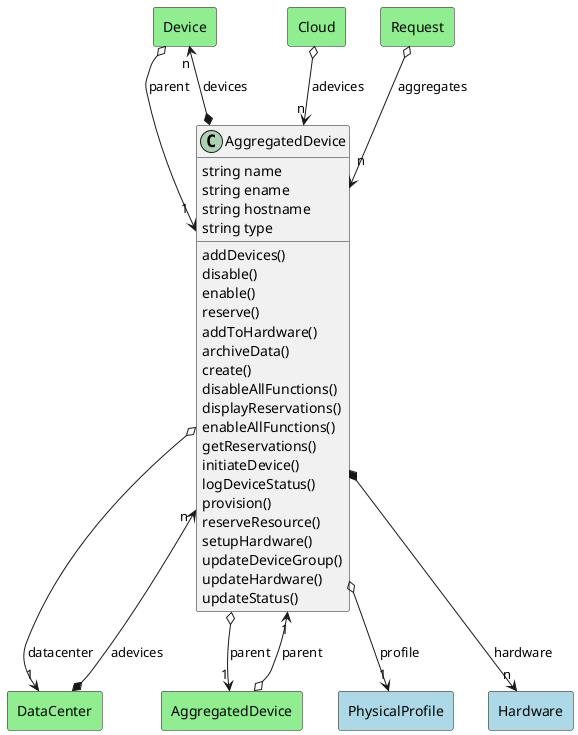 @startuml

class "AggregatedDevice" as Model {
 string name
 string ename
 string hostname
 string type

 addDevices()
 disable()
 enable()
 reserve()
 addToHardware()
 archiveData()
 create()
 disableAllFunctions()
 displayReservations()
 enableAllFunctions()
 getReservations()
 initiateDevice()
 logDeviceStatus()
 provision()
 reserveResource()
 setupHardware()
 updateDeviceGroup()
 updateHardware()
 updateStatus()
 
}

rectangle "Device" as Device #lightblue {
}

Model *--> "n" Device : devices


rectangle "PhysicalProfile" as PhysicalProfile #lightblue {
}

Model o--> "1" PhysicalProfile : profile


rectangle "DataCenter" as DataCenter #lightblue {
}

Model o--> "1" DataCenter : datacenter


rectangle "Hardware" as Hardware #lightblue {
}

Model *--> "n" Hardware : hardware


rectangle "AggregatedDevice" as AggregatedDevice #lightblue {
}

Model o--> "1" AggregatedDevice : parent




    rectangle "AggregatedDevice" as AggregatedDevice #lightgreen {
    }
    
        AggregatedDevice   o--> "1" Model : "parent"
    
    rectangle "DataCenter" as DataCenter #lightgreen {
    }
    
        DataCenter   *--> "n" Model : "adevices"
    
    rectangle "Device" as Device #lightgreen {
    }
    
        Device   o--> "1" Model : "parent"
    
    rectangle "Cloud" as Cloud #lightgreen {
    }
    
        Cloud   o--> "n" Model : "adevices"
    
    rectangle "Request" as Request #lightgreen {
    }
    
        Request   o--> "n" Model : "aggregates"
    

@enduml
